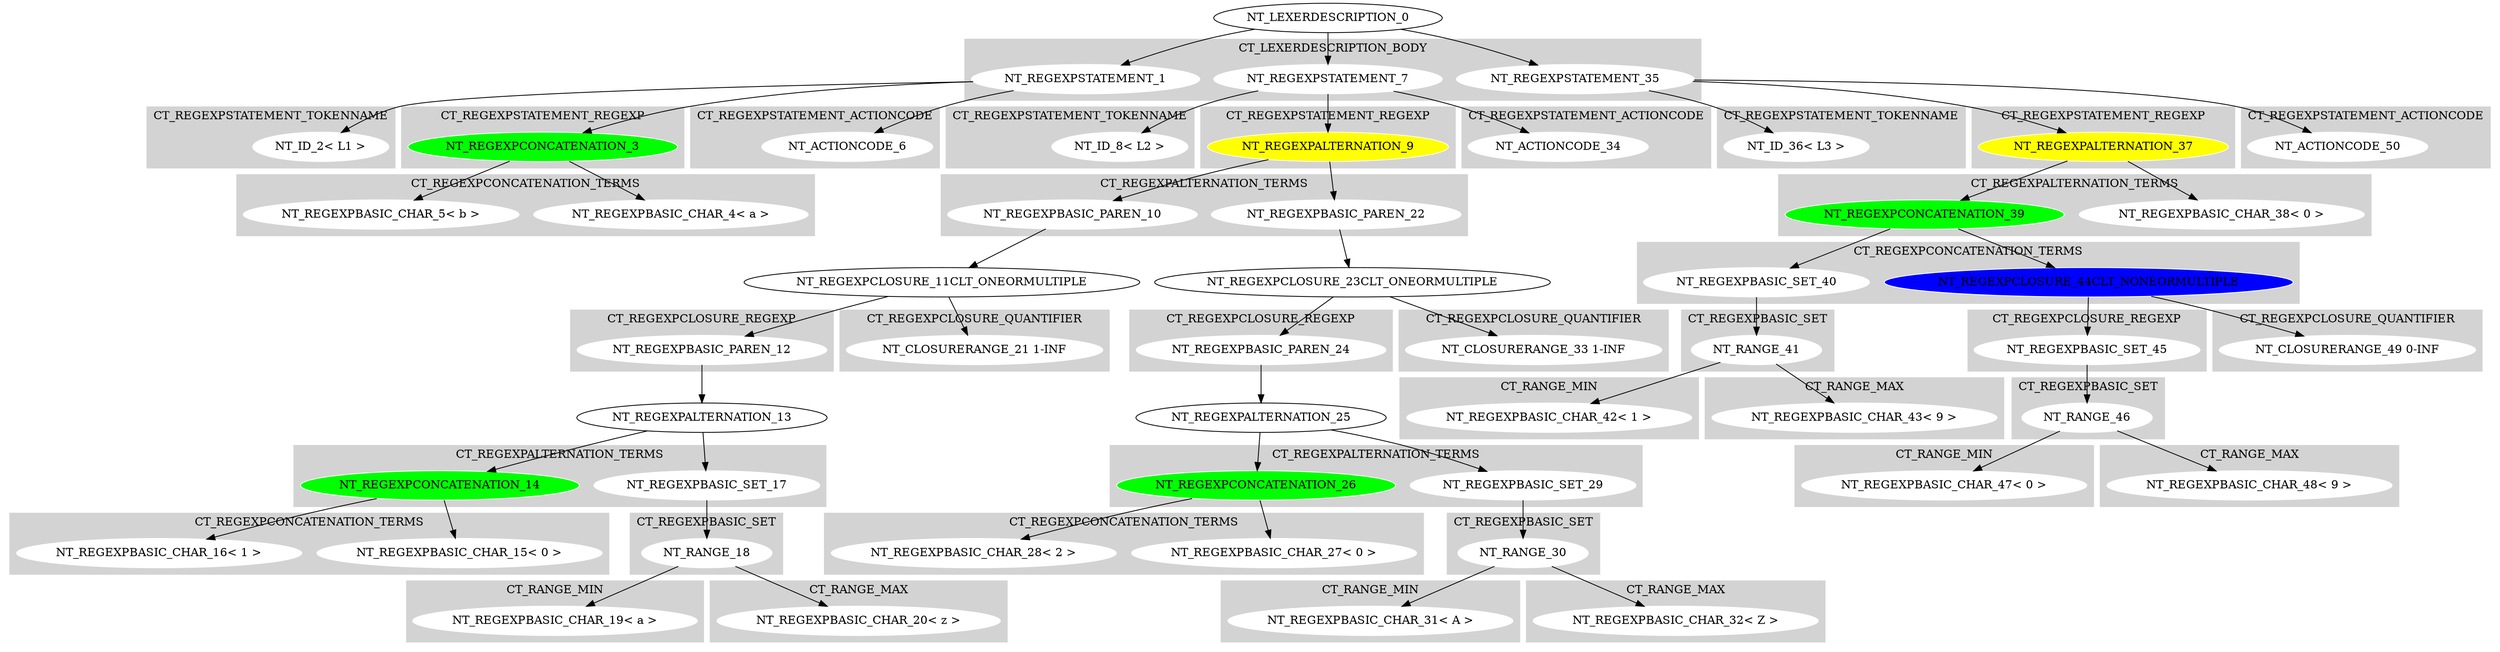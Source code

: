 digraph {

subgraph cluster0 {
 node [style=filled,color=white];
 style=filled;
 color=lightgrey;
 label = "CT_LEXERDESCRIPTION_BODY";

"NT_REGEXPSTATEMENT_1"
"NT_REGEXPSTATEMENT_7"
"NT_REGEXPSTATEMENT_35"
}
"NT_LEXERDESCRIPTION_0"->"NT_REGEXPSTATEMENT_1"
subgraph cluster1 {
 node [style=filled,color=white];
 style=filled;
 color=lightgrey;
 label = "CT_REGEXPSTATEMENT_TOKENNAME";

"NT_ID_2< L1 >"
}
subgraph cluster2 {
 node [style=filled,color=white];
 style=filled;
 color=lightgrey;
 label = "CT_REGEXPSTATEMENT_REGEXP";

"NT_REGEXPCONCATENATION_3"
 [fillcolor = green]
}
subgraph cluster3 {
 node [style=filled,color=white];
 style=filled;
 color=lightgrey;
 label = "CT_REGEXPSTATEMENT_ACTIONCODE";

"NT_ACTIONCODE_6"
}
subgraph cluster4 {
 node [style=filled,color=white];
 style=filled;
 color=lightgrey;
 label = "CT_REGEXPSTATEMENT_TOKENNAME";

}
"NT_REGEXPSTATEMENT_1"->"NT_ID_2< L1 >"
"NT_REGEXPSTATEMENT_1"->"NT_REGEXPCONCATENATION_3"
subgraph cluster5 {
 node [style=filled,color=white];
 style=filled;
 color=lightgrey;
 label = "CT_REGEXPCONCATENATION_TERMS";

"NT_REGEXPBASIC_CHAR_4< a >"
"NT_REGEXPBASIC_CHAR_5< b >"
}
"NT_REGEXPCONCATENATION_3"->"NT_REGEXPBASIC_CHAR_4< a >"
"NT_REGEXPCONCATENATION_3"->"NT_REGEXPBASIC_CHAR_5< b >"
"NT_REGEXPSTATEMENT_1"->"NT_ACTIONCODE_6"
"NT_LEXERDESCRIPTION_0"->"NT_REGEXPSTATEMENT_7"
subgraph cluster6 {
 node [style=filled,color=white];
 style=filled;
 color=lightgrey;
 label = "CT_REGEXPSTATEMENT_TOKENNAME";

"NT_ID_8< L2 >"
}
subgraph cluster7 {
 node [style=filled,color=white];
 style=filled;
 color=lightgrey;
 label = "CT_REGEXPSTATEMENT_REGEXP";

"NT_REGEXPALTERNATION_9"
 [fillcolor = yellow]
}
subgraph cluster8 {
 node [style=filled,color=white];
 style=filled;
 color=lightgrey;
 label = "CT_REGEXPSTATEMENT_ACTIONCODE";

"NT_ACTIONCODE_34"
}
subgraph cluster9 {
 node [style=filled,color=white];
 style=filled;
 color=lightgrey;
 label = "CT_REGEXPSTATEMENT_TOKENNAME";

}
"NT_REGEXPSTATEMENT_7"->"NT_ID_8< L2 >"
"NT_REGEXPSTATEMENT_7"->"NT_REGEXPALTERNATION_9"
subgraph cluster10 {
 node [style=filled,color=white];
 style=filled;
 color=lightgrey;
 label = "CT_REGEXPALTERNATION_TERMS";

"NT_REGEXPBASIC_PAREN_10"
"NT_REGEXPBASIC_PAREN_22"
}
"NT_REGEXPALTERNATION_9"->"NT_REGEXPBASIC_PAREN_10"
subgraph cluster11 {
 node [style=filled,color=white];
 style=filled;
 color=lightgrey;
 label = "CT_RGEXPBASIC_PAREN";

}
"NT_REGEXPBASIC_PAREN_10"->"NT_REGEXPCLOSURE_11CLT_ONEORMULTIPLE"
subgraph cluster12 {
 node [style=filled,color=white];
 style=filled;
 color=lightgrey;
 label = "CT_REGEXPCLOSURE_REGEXP";

"NT_REGEXPBASIC_PAREN_12"
}
subgraph cluster13 {
 node [style=filled,color=white];
 style=filled;
 color=lightgrey;
 label = "CT_REGEXPCLOSURE_QUANTIFIER";

"NT_CLOSURERANGE_21 1-INF"
}
"NT_REGEXPCLOSURE_11CLT_ONEORMULTIPLE"->"NT_REGEXPBASIC_PAREN_12"
subgraph cluster14 {
 node [style=filled,color=white];
 style=filled;
 color=lightgrey;
 label = "CT_RGEXPBASIC_PAREN";

}
"NT_REGEXPBASIC_PAREN_12"->"NT_REGEXPALTERNATION_13"
subgraph cluster15 {
 node [style=filled,color=white];
 style=filled;
 color=lightgrey;
 label = "CT_REGEXPALTERNATION_TERMS";

"NT_REGEXPCONCATENATION_14"
 [fillcolor = green]"NT_REGEXPBASIC_SET_17"
}
"NT_REGEXPALTERNATION_13"->"NT_REGEXPCONCATENATION_14"
subgraph cluster16 {
 node [style=filled,color=white];
 style=filled;
 color=lightgrey;
 label = "CT_REGEXPCONCATENATION_TERMS";

"NT_REGEXPBASIC_CHAR_15< 0 >"
"NT_REGEXPBASIC_CHAR_16< 1 >"
}
"NT_REGEXPCONCATENATION_14"->"NT_REGEXPBASIC_CHAR_15< 0 >"
"NT_REGEXPCONCATENATION_14"->"NT_REGEXPBASIC_CHAR_16< 1 >"
"NT_REGEXPALTERNATION_13"->"NT_REGEXPBASIC_SET_17"
subgraph cluster17 {
 node [style=filled,color=white];
 style=filled;
 color=lightgrey;
 label = "CT_REGEXPBASIC_SET";

"NT_RANGE_18"
}
"NT_REGEXPBASIC_SET_17"->"NT_RANGE_18"
subgraph cluster18 {
 node [style=filled,color=white];
 style=filled;
 color=lightgrey;
 label = "CT_RANGE_MIN";

"NT_REGEXPBASIC_CHAR_19< a >"
}
subgraph cluster19 {
 node [style=filled,color=white];
 style=filled;
 color=lightgrey;
 label = "CT_RANGE_MAX";

"NT_REGEXPBASIC_CHAR_20< z >"
}
"NT_RANGE_18"->"NT_REGEXPBASIC_CHAR_19< a >"
"NT_RANGE_18"->"NT_REGEXPBASIC_CHAR_20< z >"
"NT_REGEXPCLOSURE_11CLT_ONEORMULTIPLE"->"NT_CLOSURERANGE_21 1-INF"
"NT_REGEXPALTERNATION_9"->"NT_REGEXPBASIC_PAREN_22"
subgraph cluster20 {
 node [style=filled,color=white];
 style=filled;
 color=lightgrey;
 label = "CT_RGEXPBASIC_PAREN";

}
"NT_REGEXPBASIC_PAREN_22"->"NT_REGEXPCLOSURE_23CLT_ONEORMULTIPLE"
subgraph cluster21 {
 node [style=filled,color=white];
 style=filled;
 color=lightgrey;
 label = "CT_REGEXPCLOSURE_REGEXP";

"NT_REGEXPBASIC_PAREN_24"
}
subgraph cluster22 {
 node [style=filled,color=white];
 style=filled;
 color=lightgrey;
 label = "CT_REGEXPCLOSURE_QUANTIFIER";

"NT_CLOSURERANGE_33 1-INF"
}
"NT_REGEXPCLOSURE_23CLT_ONEORMULTIPLE"->"NT_REGEXPBASIC_PAREN_24"
subgraph cluster23 {
 node [style=filled,color=white];
 style=filled;
 color=lightgrey;
 label = "CT_RGEXPBASIC_PAREN";

}
"NT_REGEXPBASIC_PAREN_24"->"NT_REGEXPALTERNATION_25"
subgraph cluster24 {
 node [style=filled,color=white];
 style=filled;
 color=lightgrey;
 label = "CT_REGEXPALTERNATION_TERMS";

"NT_REGEXPCONCATENATION_26"
 [fillcolor = green]"NT_REGEXPBASIC_SET_29"
}
"NT_REGEXPALTERNATION_25"->"NT_REGEXPCONCATENATION_26"
subgraph cluster25 {
 node [style=filled,color=white];
 style=filled;
 color=lightgrey;
 label = "CT_REGEXPCONCATENATION_TERMS";

"NT_REGEXPBASIC_CHAR_27< 0 >"
"NT_REGEXPBASIC_CHAR_28< 2 >"
}
"NT_REGEXPCONCATENATION_26"->"NT_REGEXPBASIC_CHAR_27< 0 >"
"NT_REGEXPCONCATENATION_26"->"NT_REGEXPBASIC_CHAR_28< 2 >"
"NT_REGEXPALTERNATION_25"->"NT_REGEXPBASIC_SET_29"
subgraph cluster26 {
 node [style=filled,color=white];
 style=filled;
 color=lightgrey;
 label = "CT_REGEXPBASIC_SET";

"NT_RANGE_30"
}
"NT_REGEXPBASIC_SET_29"->"NT_RANGE_30"
subgraph cluster27 {
 node [style=filled,color=white];
 style=filled;
 color=lightgrey;
 label = "CT_RANGE_MIN";

"NT_REGEXPBASIC_CHAR_31< A >"
}
subgraph cluster28 {
 node [style=filled,color=white];
 style=filled;
 color=lightgrey;
 label = "CT_RANGE_MAX";

"NT_REGEXPBASIC_CHAR_32< Z >"
}
"NT_RANGE_30"->"NT_REGEXPBASIC_CHAR_31< A >"
"NT_RANGE_30"->"NT_REGEXPBASIC_CHAR_32< Z >"
"NT_REGEXPCLOSURE_23CLT_ONEORMULTIPLE"->"NT_CLOSURERANGE_33 1-INF"
"NT_REGEXPSTATEMENT_7"->"NT_ACTIONCODE_34"
"NT_LEXERDESCRIPTION_0"->"NT_REGEXPSTATEMENT_35"
subgraph cluster29 {
 node [style=filled,color=white];
 style=filled;
 color=lightgrey;
 label = "CT_REGEXPSTATEMENT_TOKENNAME";

"NT_ID_36< L3 >"
}
subgraph cluster30 {
 node [style=filled,color=white];
 style=filled;
 color=lightgrey;
 label = "CT_REGEXPSTATEMENT_REGEXP";

"NT_REGEXPALTERNATION_37"
 [fillcolor = yellow]
}
subgraph cluster31 {
 node [style=filled,color=white];
 style=filled;
 color=lightgrey;
 label = "CT_REGEXPSTATEMENT_ACTIONCODE";

"NT_ACTIONCODE_50"
}
subgraph cluster32 {
 node [style=filled,color=white];
 style=filled;
 color=lightgrey;
 label = "CT_REGEXPSTATEMENT_TOKENNAME";

}
"NT_REGEXPSTATEMENT_35"->"NT_ID_36< L3 >"
"NT_REGEXPSTATEMENT_35"->"NT_REGEXPALTERNATION_37"
subgraph cluster33 {
 node [style=filled,color=white];
 style=filled;
 color=lightgrey;
 label = "CT_REGEXPALTERNATION_TERMS";

"NT_REGEXPBASIC_CHAR_38< 0 >"
"NT_REGEXPCONCATENATION_39"
 [fillcolor = green]}
"NT_REGEXPALTERNATION_37"->"NT_REGEXPBASIC_CHAR_38< 0 >"
"NT_REGEXPALTERNATION_37"->"NT_REGEXPCONCATENATION_39"
subgraph cluster34 {
 node [style=filled,color=white];
 style=filled;
 color=lightgrey;
 label = "CT_REGEXPCONCATENATION_TERMS";

"NT_REGEXPBASIC_SET_40"
"NT_REGEXPCLOSURE_44CLT_NONEORMULTIPLE"
 [fillcolor = blue]
}
"NT_REGEXPCONCATENATION_39"->"NT_REGEXPBASIC_SET_40"
subgraph cluster35 {
 node [style=filled,color=white];
 style=filled;
 color=lightgrey;
 label = "CT_REGEXPBASIC_SET";

"NT_RANGE_41"
}
"NT_REGEXPBASIC_SET_40"->"NT_RANGE_41"
subgraph cluster36 {
 node [style=filled,color=white];
 style=filled;
 color=lightgrey;
 label = "CT_RANGE_MIN";

"NT_REGEXPBASIC_CHAR_42< 1 >"
}
subgraph cluster37 {
 node [style=filled,color=white];
 style=filled;
 color=lightgrey;
 label = "CT_RANGE_MAX";

"NT_REGEXPBASIC_CHAR_43< 9 >"
}
"NT_RANGE_41"->"NT_REGEXPBASIC_CHAR_42< 1 >"
"NT_RANGE_41"->"NT_REGEXPBASIC_CHAR_43< 9 >"
"NT_REGEXPCONCATENATION_39"->"NT_REGEXPCLOSURE_44CLT_NONEORMULTIPLE"
subgraph cluster38 {
 node [style=filled,color=white];
 style=filled;
 color=lightgrey;
 label = "CT_REGEXPCLOSURE_REGEXP";

"NT_REGEXPBASIC_SET_45"
}
subgraph cluster39 {
 node [style=filled,color=white];
 style=filled;
 color=lightgrey;
 label = "CT_REGEXPCLOSURE_QUANTIFIER";

"NT_CLOSURERANGE_49 0-INF"
}
"NT_REGEXPCLOSURE_44CLT_NONEORMULTIPLE"->"NT_REGEXPBASIC_SET_45"
subgraph cluster40 {
 node [style=filled,color=white];
 style=filled;
 color=lightgrey;
 label = "CT_REGEXPBASIC_SET";

"NT_RANGE_46"
}
"NT_REGEXPBASIC_SET_45"->"NT_RANGE_46"
subgraph cluster41 {
 node [style=filled,color=white];
 style=filled;
 color=lightgrey;
 label = "CT_RANGE_MIN";

"NT_REGEXPBASIC_CHAR_47< 0 >"
}
subgraph cluster42 {
 node [style=filled,color=white];
 style=filled;
 color=lightgrey;
 label = "CT_RANGE_MAX";

"NT_REGEXPBASIC_CHAR_48< 9 >"
}
"NT_RANGE_46"->"NT_REGEXPBASIC_CHAR_47< 0 >"
"NT_RANGE_46"->"NT_REGEXPBASIC_CHAR_48< 9 >"
"NT_REGEXPCLOSURE_44CLT_NONEORMULTIPLE"->"NT_CLOSURERANGE_49 0-INF"
"NT_REGEXPSTATEMENT_35"->"NT_ACTIONCODE_50"
}
